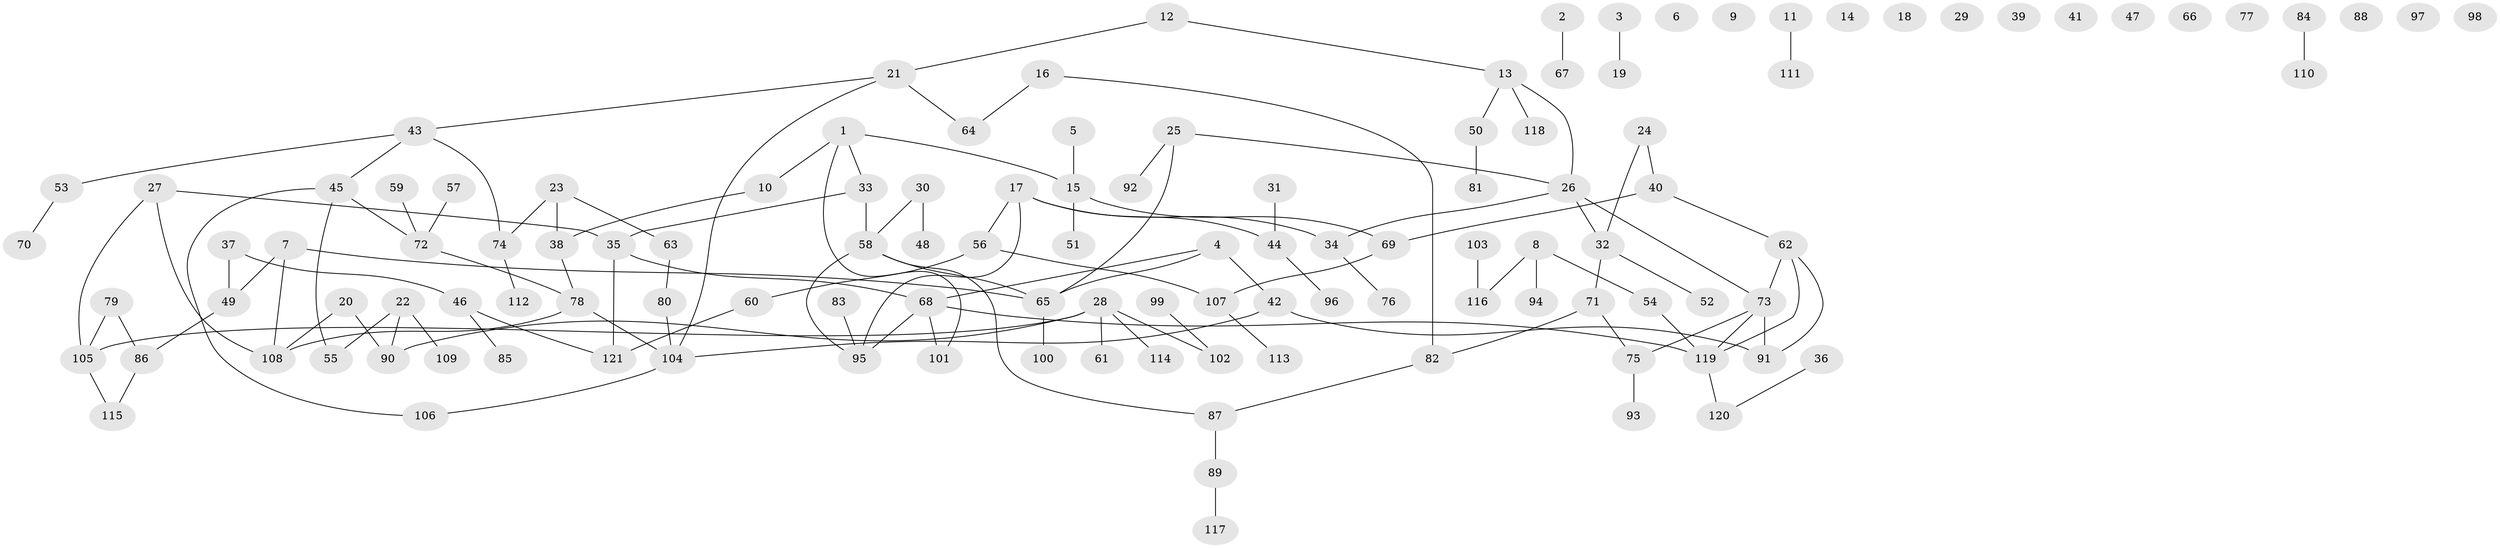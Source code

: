 // Generated by graph-tools (version 1.1) at 2025/33/03/09/25 02:33:45]
// undirected, 121 vertices, 131 edges
graph export_dot {
graph [start="1"]
  node [color=gray90,style=filled];
  1;
  2;
  3;
  4;
  5;
  6;
  7;
  8;
  9;
  10;
  11;
  12;
  13;
  14;
  15;
  16;
  17;
  18;
  19;
  20;
  21;
  22;
  23;
  24;
  25;
  26;
  27;
  28;
  29;
  30;
  31;
  32;
  33;
  34;
  35;
  36;
  37;
  38;
  39;
  40;
  41;
  42;
  43;
  44;
  45;
  46;
  47;
  48;
  49;
  50;
  51;
  52;
  53;
  54;
  55;
  56;
  57;
  58;
  59;
  60;
  61;
  62;
  63;
  64;
  65;
  66;
  67;
  68;
  69;
  70;
  71;
  72;
  73;
  74;
  75;
  76;
  77;
  78;
  79;
  80;
  81;
  82;
  83;
  84;
  85;
  86;
  87;
  88;
  89;
  90;
  91;
  92;
  93;
  94;
  95;
  96;
  97;
  98;
  99;
  100;
  101;
  102;
  103;
  104;
  105;
  106;
  107;
  108;
  109;
  110;
  111;
  112;
  113;
  114;
  115;
  116;
  117;
  118;
  119;
  120;
  121;
  1 -- 10;
  1 -- 15;
  1 -- 33;
  1 -- 101;
  2 -- 67;
  3 -- 19;
  4 -- 42;
  4 -- 65;
  4 -- 68;
  5 -- 15;
  7 -- 49;
  7 -- 65;
  7 -- 108;
  8 -- 54;
  8 -- 94;
  8 -- 116;
  10 -- 38;
  11 -- 111;
  12 -- 13;
  12 -- 21;
  13 -- 26;
  13 -- 50;
  13 -- 118;
  15 -- 51;
  15 -- 69;
  16 -- 64;
  16 -- 82;
  17 -- 34;
  17 -- 44;
  17 -- 56;
  17 -- 95;
  20 -- 90;
  20 -- 108;
  21 -- 43;
  21 -- 64;
  21 -- 104;
  22 -- 55;
  22 -- 90;
  22 -- 109;
  23 -- 38;
  23 -- 63;
  23 -- 74;
  24 -- 32;
  24 -- 40;
  25 -- 26;
  25 -- 65;
  25 -- 92;
  26 -- 32;
  26 -- 34;
  26 -- 73;
  27 -- 35;
  27 -- 105;
  27 -- 108;
  28 -- 61;
  28 -- 90;
  28 -- 102;
  28 -- 105;
  28 -- 114;
  30 -- 48;
  30 -- 58;
  31 -- 44;
  32 -- 52;
  32 -- 71;
  33 -- 35;
  33 -- 58;
  34 -- 76;
  35 -- 68;
  35 -- 121;
  36 -- 120;
  37 -- 46;
  37 -- 49;
  38 -- 78;
  40 -- 62;
  40 -- 69;
  42 -- 91;
  42 -- 104;
  43 -- 45;
  43 -- 53;
  43 -- 74;
  44 -- 96;
  45 -- 55;
  45 -- 72;
  45 -- 106;
  46 -- 85;
  46 -- 121;
  49 -- 86;
  50 -- 81;
  53 -- 70;
  54 -- 119;
  56 -- 60;
  56 -- 107;
  57 -- 72;
  58 -- 65;
  58 -- 87;
  58 -- 95;
  59 -- 72;
  60 -- 121;
  62 -- 73;
  62 -- 91;
  62 -- 119;
  63 -- 80;
  65 -- 100;
  68 -- 95;
  68 -- 101;
  68 -- 119;
  69 -- 107;
  71 -- 75;
  71 -- 82;
  72 -- 78;
  73 -- 75;
  73 -- 91;
  73 -- 119;
  74 -- 112;
  75 -- 93;
  78 -- 104;
  78 -- 108;
  79 -- 86;
  79 -- 105;
  80 -- 104;
  82 -- 87;
  83 -- 95;
  84 -- 110;
  86 -- 115;
  87 -- 89;
  89 -- 117;
  99 -- 102;
  103 -- 116;
  104 -- 106;
  105 -- 115;
  107 -- 113;
  119 -- 120;
}
